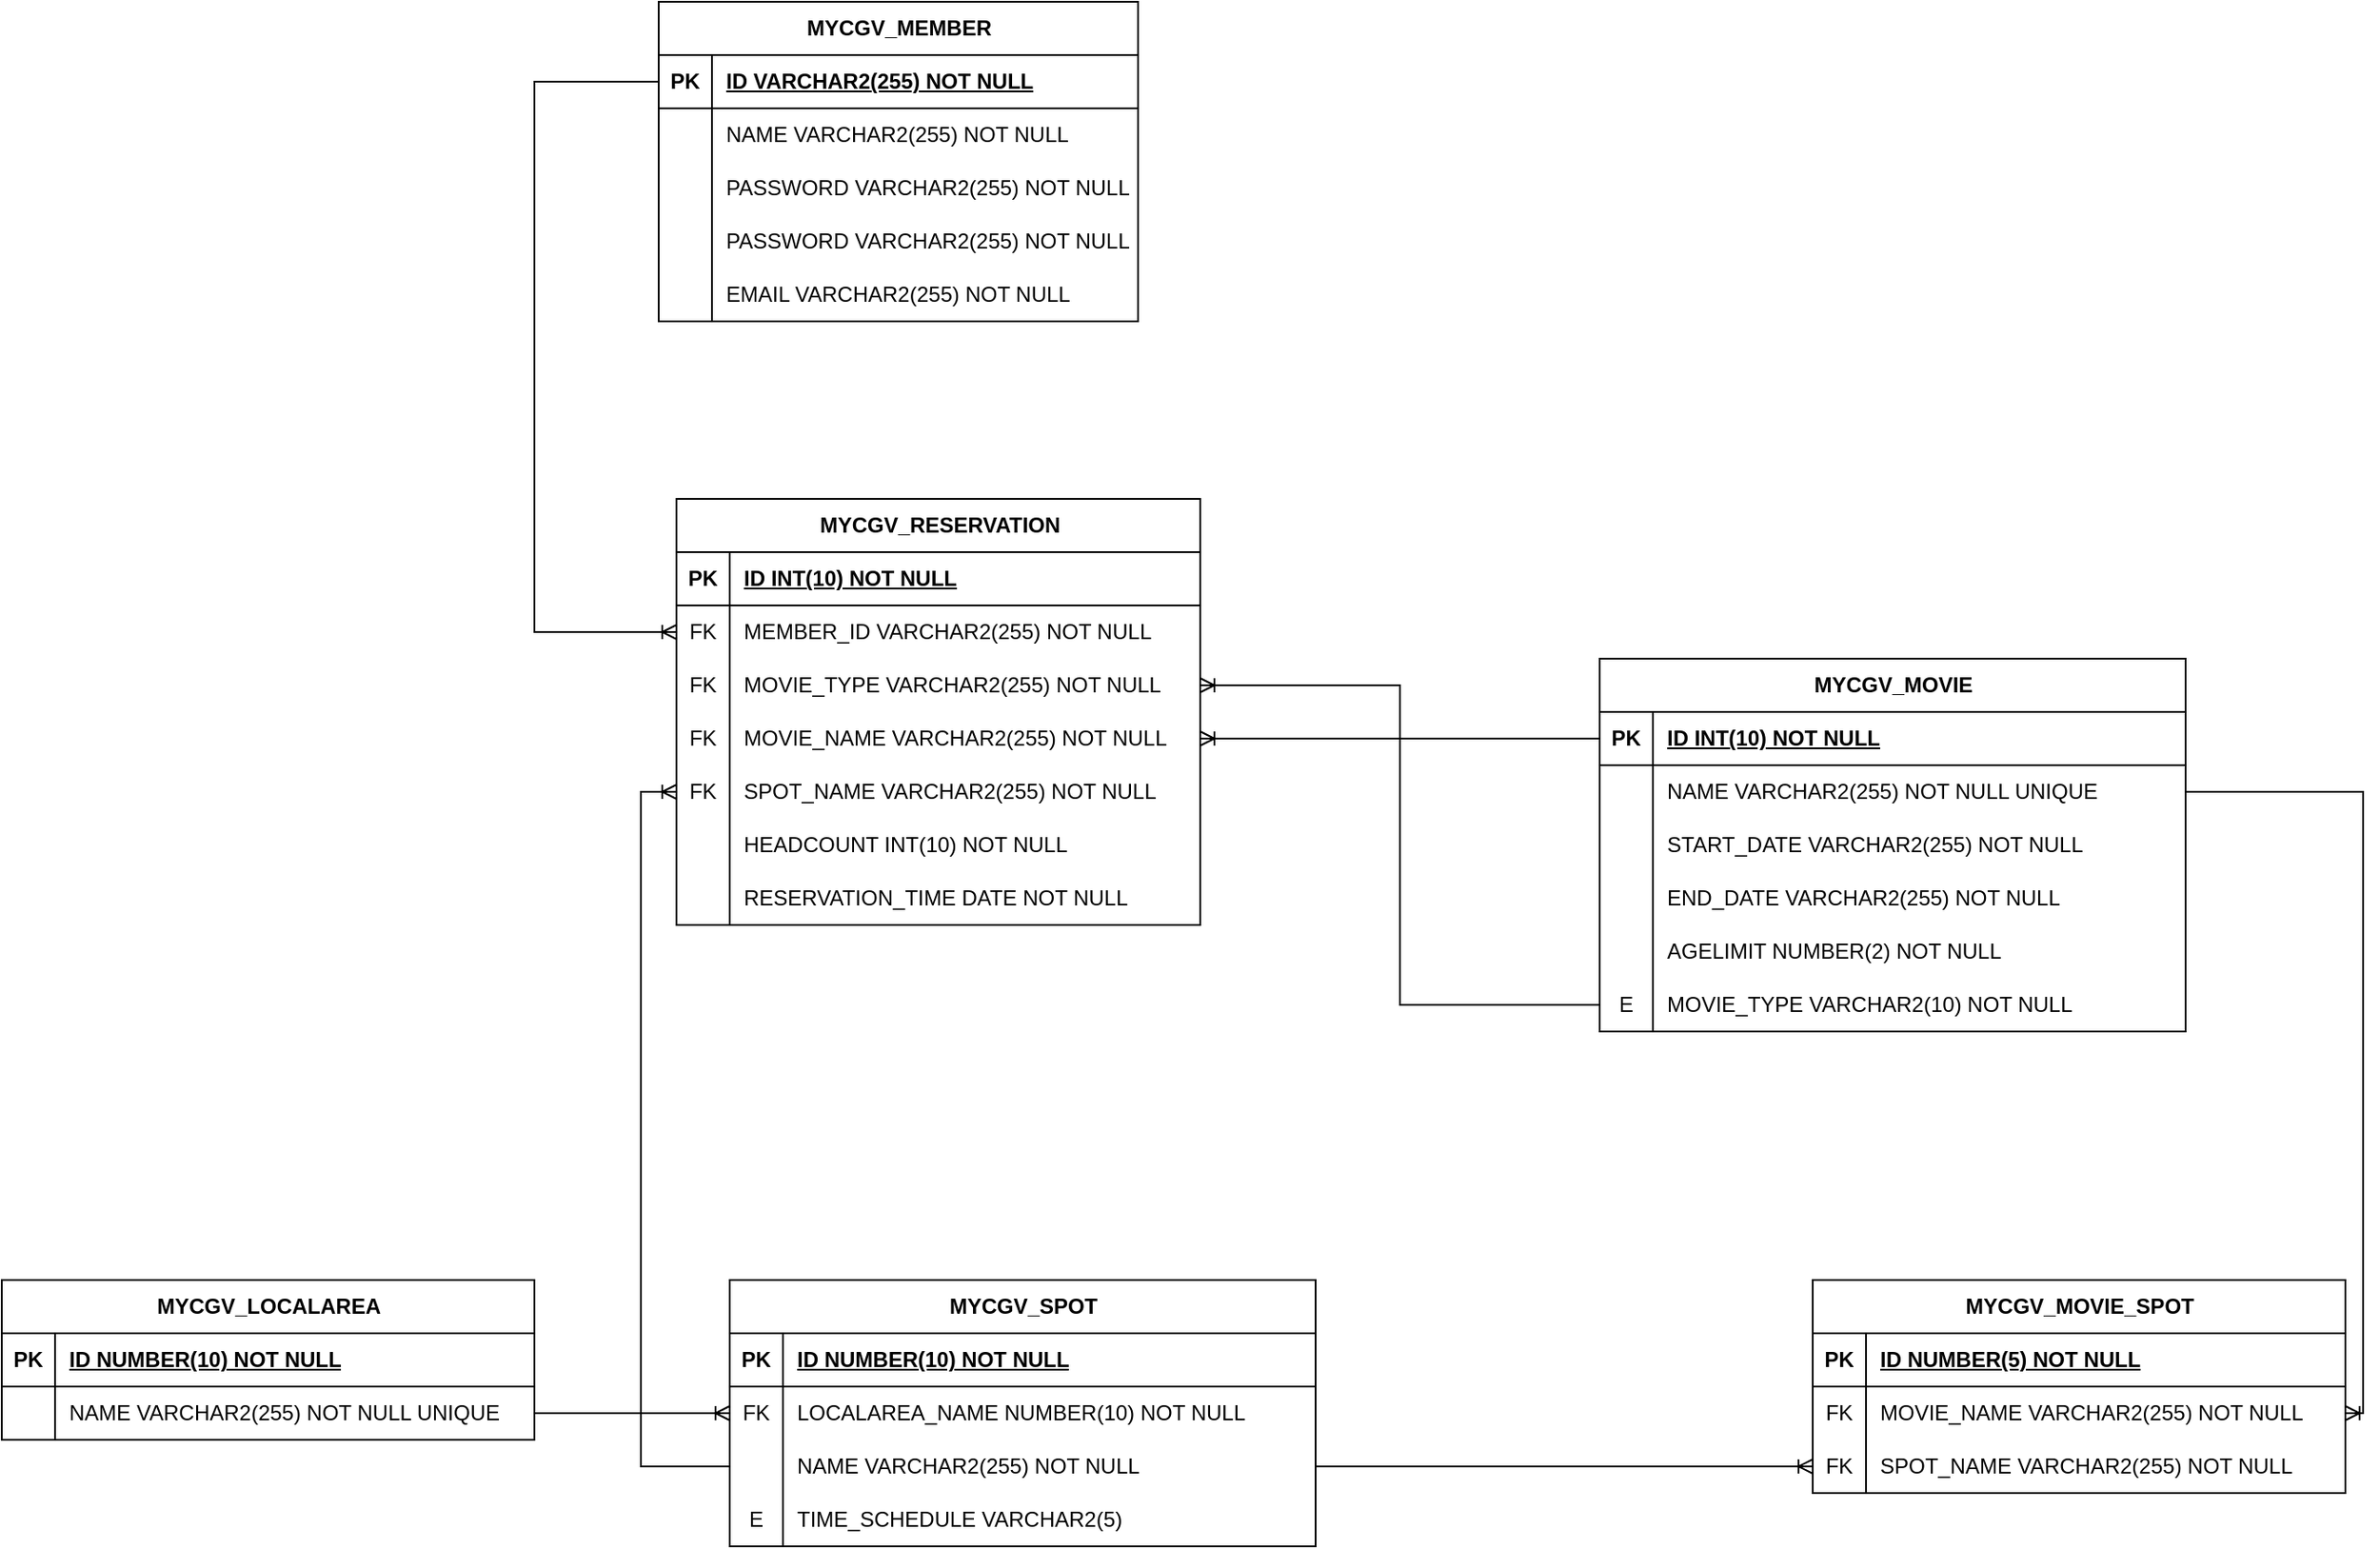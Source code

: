 <mxfile version="23.1.2" type="github">
  <diagram id="C5RBs43oDa-KdzZeNtuy" name="Page-1">
    <mxGraphModel dx="2110" dy="2420" grid="1" gridSize="10" guides="1" tooltips="1" connect="1" arrows="1" fold="1" page="1" pageScale="1" pageWidth="1200" pageHeight="1920" math="0" shadow="0">
      <root>
        <mxCell id="WIyWlLk6GJQsqaUBKTNV-0" />
        <mxCell id="WIyWlLk6GJQsqaUBKTNV-1" parent="WIyWlLk6GJQsqaUBKTNV-0" />
        <mxCell id="A5v6N-VoqMp-taYZf4h7-0" value="MYCGV_MOVIE" style="shape=table;startSize=30;container=1;collapsible=1;childLayout=tableLayout;fixedRows=1;rowLines=0;fontStyle=1;align=center;resizeLast=1;html=1;" parent="WIyWlLk6GJQsqaUBKTNV-1" vertex="1">
          <mxGeometry x="300" y="-790" width="330" height="210" as="geometry" />
        </mxCell>
        <mxCell id="A5v6N-VoqMp-taYZf4h7-1" value="" style="shape=tableRow;horizontal=0;startSize=0;swimlaneHead=0;swimlaneBody=0;fillColor=none;collapsible=0;dropTarget=0;points=[[0,0.5],[1,0.5]];portConstraint=eastwest;top=0;left=0;right=0;bottom=1;" parent="A5v6N-VoqMp-taYZf4h7-0" vertex="1">
          <mxGeometry y="30" width="330" height="30" as="geometry" />
        </mxCell>
        <mxCell id="A5v6N-VoqMp-taYZf4h7-2" value="PK" style="shape=partialRectangle;connectable=0;fillColor=none;top=0;left=0;bottom=0;right=0;fontStyle=1;overflow=hidden;whiteSpace=wrap;html=1;" parent="A5v6N-VoqMp-taYZf4h7-1" vertex="1">
          <mxGeometry width="30" height="30" as="geometry">
            <mxRectangle width="30" height="30" as="alternateBounds" />
          </mxGeometry>
        </mxCell>
        <mxCell id="A5v6N-VoqMp-taYZf4h7-3" value="ID INT(10) NOT NULL" style="shape=partialRectangle;connectable=0;fillColor=none;top=0;left=0;bottom=0;right=0;align=left;spacingLeft=6;fontStyle=5;overflow=hidden;whiteSpace=wrap;html=1;" parent="A5v6N-VoqMp-taYZf4h7-1" vertex="1">
          <mxGeometry x="30" width="300" height="30" as="geometry">
            <mxRectangle width="300" height="30" as="alternateBounds" />
          </mxGeometry>
        </mxCell>
        <mxCell id="A5v6N-VoqMp-taYZf4h7-4" value="" style="shape=tableRow;horizontal=0;startSize=0;swimlaneHead=0;swimlaneBody=0;fillColor=none;collapsible=0;dropTarget=0;points=[[0,0.5],[1,0.5]];portConstraint=eastwest;top=0;left=0;right=0;bottom=0;" parent="A5v6N-VoqMp-taYZf4h7-0" vertex="1">
          <mxGeometry y="60" width="330" height="30" as="geometry" />
        </mxCell>
        <mxCell id="A5v6N-VoqMp-taYZf4h7-5" value="" style="shape=partialRectangle;connectable=0;fillColor=none;top=0;left=0;bottom=0;right=0;editable=1;overflow=hidden;whiteSpace=wrap;html=1;" parent="A5v6N-VoqMp-taYZf4h7-4" vertex="1">
          <mxGeometry width="30" height="30" as="geometry">
            <mxRectangle width="30" height="30" as="alternateBounds" />
          </mxGeometry>
        </mxCell>
        <mxCell id="A5v6N-VoqMp-taYZf4h7-6" value="NAME VARCHAR2(255) NOT NULL UNIQUE" style="shape=partialRectangle;connectable=0;fillColor=none;top=0;left=0;bottom=0;right=0;align=left;spacingLeft=6;overflow=hidden;whiteSpace=wrap;html=1;" parent="A5v6N-VoqMp-taYZf4h7-4" vertex="1">
          <mxGeometry x="30" width="300" height="30" as="geometry">
            <mxRectangle width="300" height="30" as="alternateBounds" />
          </mxGeometry>
        </mxCell>
        <mxCell id="A5v6N-VoqMp-taYZf4h7-7" value="" style="shape=tableRow;horizontal=0;startSize=0;swimlaneHead=0;swimlaneBody=0;fillColor=none;collapsible=0;dropTarget=0;points=[[0,0.5],[1,0.5]];portConstraint=eastwest;top=0;left=0;right=0;bottom=0;" parent="A5v6N-VoqMp-taYZf4h7-0" vertex="1">
          <mxGeometry y="90" width="330" height="30" as="geometry" />
        </mxCell>
        <mxCell id="A5v6N-VoqMp-taYZf4h7-8" value="" style="shape=partialRectangle;connectable=0;fillColor=none;top=0;left=0;bottom=0;right=0;editable=1;overflow=hidden;whiteSpace=wrap;html=1;" parent="A5v6N-VoqMp-taYZf4h7-7" vertex="1">
          <mxGeometry width="30" height="30" as="geometry">
            <mxRectangle width="30" height="30" as="alternateBounds" />
          </mxGeometry>
        </mxCell>
        <mxCell id="A5v6N-VoqMp-taYZf4h7-9" value="START_DATE VARCHAR2(255) NOT NULL" style="shape=partialRectangle;connectable=0;fillColor=none;top=0;left=0;bottom=0;right=0;align=left;spacingLeft=6;overflow=hidden;whiteSpace=wrap;html=1;" parent="A5v6N-VoqMp-taYZf4h7-7" vertex="1">
          <mxGeometry x="30" width="300" height="30" as="geometry">
            <mxRectangle width="300" height="30" as="alternateBounds" />
          </mxGeometry>
        </mxCell>
        <mxCell id="A5v6N-VoqMp-taYZf4h7-10" value="" style="shape=tableRow;horizontal=0;startSize=0;swimlaneHead=0;swimlaneBody=0;fillColor=none;collapsible=0;dropTarget=0;points=[[0,0.5],[1,0.5]];portConstraint=eastwest;top=0;left=0;right=0;bottom=0;" parent="A5v6N-VoqMp-taYZf4h7-0" vertex="1">
          <mxGeometry y="120" width="330" height="30" as="geometry" />
        </mxCell>
        <mxCell id="A5v6N-VoqMp-taYZf4h7-11" value="" style="shape=partialRectangle;connectable=0;fillColor=none;top=0;left=0;bottom=0;right=0;editable=1;overflow=hidden;whiteSpace=wrap;html=1;" parent="A5v6N-VoqMp-taYZf4h7-10" vertex="1">
          <mxGeometry width="30" height="30" as="geometry">
            <mxRectangle width="30" height="30" as="alternateBounds" />
          </mxGeometry>
        </mxCell>
        <mxCell id="A5v6N-VoqMp-taYZf4h7-12" value="END_DATE VARCHAR2(255) NOT NULL" style="shape=partialRectangle;connectable=0;fillColor=none;top=0;left=0;bottom=0;right=0;align=left;spacingLeft=6;overflow=hidden;whiteSpace=wrap;html=1;" parent="A5v6N-VoqMp-taYZf4h7-10" vertex="1">
          <mxGeometry x="30" width="300" height="30" as="geometry">
            <mxRectangle width="300" height="30" as="alternateBounds" />
          </mxGeometry>
        </mxCell>
        <mxCell id="A5v6N-VoqMp-taYZf4h7-13" value="" style="shape=tableRow;horizontal=0;startSize=0;swimlaneHead=0;swimlaneBody=0;fillColor=none;collapsible=0;dropTarget=0;points=[[0,0.5],[1,0.5]];portConstraint=eastwest;top=0;left=0;right=0;bottom=0;" parent="A5v6N-VoqMp-taYZf4h7-0" vertex="1">
          <mxGeometry y="150" width="330" height="30" as="geometry" />
        </mxCell>
        <mxCell id="A5v6N-VoqMp-taYZf4h7-14" value="" style="shape=partialRectangle;connectable=0;fillColor=none;top=0;left=0;bottom=0;right=0;editable=1;overflow=hidden;whiteSpace=wrap;html=1;" parent="A5v6N-VoqMp-taYZf4h7-13" vertex="1">
          <mxGeometry width="30" height="30" as="geometry">
            <mxRectangle width="30" height="30" as="alternateBounds" />
          </mxGeometry>
        </mxCell>
        <mxCell id="A5v6N-VoqMp-taYZf4h7-15" value="AGELIMIT NUMBER(2) NOT NULL" style="shape=partialRectangle;connectable=0;fillColor=none;top=0;left=0;bottom=0;right=0;align=left;spacingLeft=6;overflow=hidden;whiteSpace=wrap;html=1;" parent="A5v6N-VoqMp-taYZf4h7-13" vertex="1">
          <mxGeometry x="30" width="300" height="30" as="geometry">
            <mxRectangle width="300" height="30" as="alternateBounds" />
          </mxGeometry>
        </mxCell>
        <mxCell id="A5v6N-VoqMp-taYZf4h7-78" value="" style="shape=tableRow;horizontal=0;startSize=0;swimlaneHead=0;swimlaneBody=0;fillColor=none;collapsible=0;dropTarget=0;points=[[0,0.5],[1,0.5]];portConstraint=eastwest;top=0;left=0;right=0;bottom=0;" parent="A5v6N-VoqMp-taYZf4h7-0" vertex="1">
          <mxGeometry y="180" width="330" height="30" as="geometry" />
        </mxCell>
        <mxCell id="A5v6N-VoqMp-taYZf4h7-79" value="E" style="shape=partialRectangle;connectable=0;fillColor=none;top=0;left=0;bottom=0;right=0;editable=1;overflow=hidden;whiteSpace=wrap;html=1;" parent="A5v6N-VoqMp-taYZf4h7-78" vertex="1">
          <mxGeometry width="30" height="30" as="geometry">
            <mxRectangle width="30" height="30" as="alternateBounds" />
          </mxGeometry>
        </mxCell>
        <mxCell id="A5v6N-VoqMp-taYZf4h7-80" value="MOVIE_TYPE VARCHAR2(10) NOT NULL" style="shape=partialRectangle;connectable=0;fillColor=none;top=0;left=0;bottom=0;right=0;align=left;spacingLeft=6;overflow=hidden;whiteSpace=wrap;html=1;" parent="A5v6N-VoqMp-taYZf4h7-78" vertex="1">
          <mxGeometry x="30" width="300" height="30" as="geometry">
            <mxRectangle width="300" height="30" as="alternateBounds" />
          </mxGeometry>
        </mxCell>
        <mxCell id="A5v6N-VoqMp-taYZf4h7-16" value="MYCGV_LOCALAREA" style="shape=table;startSize=30;container=1;collapsible=1;childLayout=tableLayout;fixedRows=1;rowLines=0;fontStyle=1;align=center;resizeLast=1;html=1;" parent="WIyWlLk6GJQsqaUBKTNV-1" vertex="1">
          <mxGeometry x="-600" y="-440" width="300" height="90" as="geometry" />
        </mxCell>
        <mxCell id="A5v6N-VoqMp-taYZf4h7-17" value="" style="shape=tableRow;horizontal=0;startSize=0;swimlaneHead=0;swimlaneBody=0;fillColor=none;collapsible=0;dropTarget=0;points=[[0,0.5],[1,0.5]];portConstraint=eastwest;top=0;left=0;right=0;bottom=1;" parent="A5v6N-VoqMp-taYZf4h7-16" vertex="1">
          <mxGeometry y="30" width="300" height="30" as="geometry" />
        </mxCell>
        <mxCell id="A5v6N-VoqMp-taYZf4h7-18" value="PK" style="shape=partialRectangle;connectable=0;fillColor=none;top=0;left=0;bottom=0;right=0;fontStyle=1;overflow=hidden;whiteSpace=wrap;html=1;" parent="A5v6N-VoqMp-taYZf4h7-17" vertex="1">
          <mxGeometry width="30" height="30" as="geometry">
            <mxRectangle width="30" height="30" as="alternateBounds" />
          </mxGeometry>
        </mxCell>
        <mxCell id="A5v6N-VoqMp-taYZf4h7-19" value="ID NUMBER(10) NOT NULL" style="shape=partialRectangle;connectable=0;fillColor=none;top=0;left=0;bottom=0;right=0;align=left;spacingLeft=6;fontStyle=5;overflow=hidden;whiteSpace=wrap;html=1;" parent="A5v6N-VoqMp-taYZf4h7-17" vertex="1">
          <mxGeometry x="30" width="270" height="30" as="geometry">
            <mxRectangle width="270" height="30" as="alternateBounds" />
          </mxGeometry>
        </mxCell>
        <mxCell id="A5v6N-VoqMp-taYZf4h7-20" value="" style="shape=tableRow;horizontal=0;startSize=0;swimlaneHead=0;swimlaneBody=0;fillColor=none;collapsible=0;dropTarget=0;points=[[0,0.5],[1,0.5]];portConstraint=eastwest;top=0;left=0;right=0;bottom=0;" parent="A5v6N-VoqMp-taYZf4h7-16" vertex="1">
          <mxGeometry y="60" width="300" height="30" as="geometry" />
        </mxCell>
        <mxCell id="A5v6N-VoqMp-taYZf4h7-21" value="" style="shape=partialRectangle;connectable=0;fillColor=none;top=0;left=0;bottom=0;right=0;editable=1;overflow=hidden;whiteSpace=wrap;html=1;" parent="A5v6N-VoqMp-taYZf4h7-20" vertex="1">
          <mxGeometry width="30" height="30" as="geometry">
            <mxRectangle width="30" height="30" as="alternateBounds" />
          </mxGeometry>
        </mxCell>
        <mxCell id="A5v6N-VoqMp-taYZf4h7-22" value="NAME VARCHAR2(255) NOT NULL UNIQUE" style="shape=partialRectangle;connectable=0;fillColor=none;top=0;left=0;bottom=0;right=0;align=left;spacingLeft=6;overflow=hidden;whiteSpace=wrap;html=1;" parent="A5v6N-VoqMp-taYZf4h7-20" vertex="1">
          <mxGeometry x="30" width="270" height="30" as="geometry">
            <mxRectangle width="270" height="30" as="alternateBounds" />
          </mxGeometry>
        </mxCell>
        <mxCell id="A5v6N-VoqMp-taYZf4h7-41" value="MYCGV_SPOT" style="shape=table;startSize=30;container=1;collapsible=1;childLayout=tableLayout;fixedRows=1;rowLines=0;fontStyle=1;align=center;resizeLast=1;html=1;" parent="WIyWlLk6GJQsqaUBKTNV-1" vertex="1">
          <mxGeometry x="-190" y="-440" width="330" height="150" as="geometry" />
        </mxCell>
        <mxCell id="A5v6N-VoqMp-taYZf4h7-42" value="" style="shape=tableRow;horizontal=0;startSize=0;swimlaneHead=0;swimlaneBody=0;fillColor=none;collapsible=0;dropTarget=0;points=[[0,0.5],[1,0.5]];portConstraint=eastwest;top=0;left=0;right=0;bottom=1;" parent="A5v6N-VoqMp-taYZf4h7-41" vertex="1">
          <mxGeometry y="30" width="330" height="30" as="geometry" />
        </mxCell>
        <mxCell id="A5v6N-VoqMp-taYZf4h7-43" value="PK" style="shape=partialRectangle;connectable=0;fillColor=none;top=0;left=0;bottom=0;right=0;fontStyle=1;overflow=hidden;whiteSpace=wrap;html=1;" parent="A5v6N-VoqMp-taYZf4h7-42" vertex="1">
          <mxGeometry width="30" height="30" as="geometry">
            <mxRectangle width="30" height="30" as="alternateBounds" />
          </mxGeometry>
        </mxCell>
        <mxCell id="A5v6N-VoqMp-taYZf4h7-44" value="ID NUMBER(10) NOT NULL" style="shape=partialRectangle;connectable=0;fillColor=none;top=0;left=0;bottom=0;right=0;align=left;spacingLeft=6;fontStyle=5;overflow=hidden;whiteSpace=wrap;html=1;" parent="A5v6N-VoqMp-taYZf4h7-42" vertex="1">
          <mxGeometry x="30" width="300" height="30" as="geometry">
            <mxRectangle width="300" height="30" as="alternateBounds" />
          </mxGeometry>
        </mxCell>
        <mxCell id="A5v6N-VoqMp-taYZf4h7-54" value="" style="shape=tableRow;horizontal=0;startSize=0;swimlaneHead=0;swimlaneBody=0;fillColor=none;collapsible=0;dropTarget=0;points=[[0,0.5],[1,0.5]];portConstraint=eastwest;top=0;left=0;right=0;bottom=0;" parent="A5v6N-VoqMp-taYZf4h7-41" vertex="1">
          <mxGeometry y="60" width="330" height="30" as="geometry" />
        </mxCell>
        <mxCell id="A5v6N-VoqMp-taYZf4h7-55" value="FK" style="shape=partialRectangle;connectable=0;fillColor=none;top=0;left=0;bottom=0;right=0;editable=1;overflow=hidden;whiteSpace=wrap;html=1;" parent="A5v6N-VoqMp-taYZf4h7-54" vertex="1">
          <mxGeometry width="30" height="30" as="geometry">
            <mxRectangle width="30" height="30" as="alternateBounds" />
          </mxGeometry>
        </mxCell>
        <mxCell id="A5v6N-VoqMp-taYZf4h7-56" value="LOCALAREA_NAME NUMBER(10) NOT NULL" style="shape=partialRectangle;connectable=0;fillColor=none;top=0;left=0;bottom=0;right=0;align=left;spacingLeft=6;overflow=hidden;whiteSpace=wrap;html=1;" parent="A5v6N-VoqMp-taYZf4h7-54" vertex="1">
          <mxGeometry x="30" width="300" height="30" as="geometry">
            <mxRectangle width="300" height="30" as="alternateBounds" />
          </mxGeometry>
        </mxCell>
        <mxCell id="A5v6N-VoqMp-taYZf4h7-45" value="" style="shape=tableRow;horizontal=0;startSize=0;swimlaneHead=0;swimlaneBody=0;fillColor=none;collapsible=0;dropTarget=0;points=[[0,0.5],[1,0.5]];portConstraint=eastwest;top=0;left=0;right=0;bottom=0;" parent="A5v6N-VoqMp-taYZf4h7-41" vertex="1">
          <mxGeometry y="90" width="330" height="30" as="geometry" />
        </mxCell>
        <mxCell id="A5v6N-VoqMp-taYZf4h7-46" value="" style="shape=partialRectangle;connectable=0;fillColor=none;top=0;left=0;bottom=0;right=0;editable=1;overflow=hidden;whiteSpace=wrap;html=1;" parent="A5v6N-VoqMp-taYZf4h7-45" vertex="1">
          <mxGeometry width="30" height="30" as="geometry">
            <mxRectangle width="30" height="30" as="alternateBounds" />
          </mxGeometry>
        </mxCell>
        <mxCell id="A5v6N-VoqMp-taYZf4h7-47" value="NAME VARCHAR2(255) NOT NULL" style="shape=partialRectangle;connectable=0;fillColor=none;top=0;left=0;bottom=0;right=0;align=left;spacingLeft=6;overflow=hidden;whiteSpace=wrap;html=1;" parent="A5v6N-VoqMp-taYZf4h7-45" vertex="1">
          <mxGeometry x="30" width="300" height="30" as="geometry">
            <mxRectangle width="300" height="30" as="alternateBounds" />
          </mxGeometry>
        </mxCell>
        <mxCell id="A5v6N-VoqMp-taYZf4h7-75" value="" style="shape=tableRow;horizontal=0;startSize=0;swimlaneHead=0;swimlaneBody=0;fillColor=none;collapsible=0;dropTarget=0;points=[[0,0.5],[1,0.5]];portConstraint=eastwest;top=0;left=0;right=0;bottom=0;" parent="A5v6N-VoqMp-taYZf4h7-41" vertex="1">
          <mxGeometry y="120" width="330" height="30" as="geometry" />
        </mxCell>
        <mxCell id="A5v6N-VoqMp-taYZf4h7-76" value="E" style="shape=partialRectangle;connectable=0;fillColor=none;top=0;left=0;bottom=0;right=0;editable=1;overflow=hidden;whiteSpace=wrap;html=1;" parent="A5v6N-VoqMp-taYZf4h7-75" vertex="1">
          <mxGeometry width="30" height="30" as="geometry">
            <mxRectangle width="30" height="30" as="alternateBounds" />
          </mxGeometry>
        </mxCell>
        <mxCell id="A5v6N-VoqMp-taYZf4h7-77" value="TIME_SCHEDULE VARCHAR2(5)" style="shape=partialRectangle;connectable=0;fillColor=none;top=0;left=0;bottom=0;right=0;align=left;spacingLeft=6;overflow=hidden;whiteSpace=wrap;html=1;" parent="A5v6N-VoqMp-taYZf4h7-75" vertex="1">
          <mxGeometry x="30" width="300" height="30" as="geometry">
            <mxRectangle width="300" height="30" as="alternateBounds" />
          </mxGeometry>
        </mxCell>
        <mxCell id="A5v6N-VoqMp-taYZf4h7-57" value="" style="edgeStyle=orthogonalEdgeStyle;fontSize=12;html=1;endArrow=ERoneToMany;rounded=0;exitX=1;exitY=0.5;exitDx=0;exitDy=0;entryX=0;entryY=0.5;entryDx=0;entryDy=0;" parent="WIyWlLk6GJQsqaUBKTNV-1" source="A5v6N-VoqMp-taYZf4h7-20" target="A5v6N-VoqMp-taYZf4h7-54" edge="1">
          <mxGeometry width="100" height="100" relative="1" as="geometry">
            <mxPoint x="540" y="-945" as="sourcePoint" />
            <mxPoint x="760" y="-850" as="targetPoint" />
          </mxGeometry>
        </mxCell>
        <mxCell id="A5v6N-VoqMp-taYZf4h7-84" value="MYCGV_MOVIE_SPOT" style="shape=table;startSize=30;container=1;collapsible=1;childLayout=tableLayout;fixedRows=1;rowLines=0;fontStyle=1;align=center;resizeLast=1;html=1;" parent="WIyWlLk6GJQsqaUBKTNV-1" vertex="1">
          <mxGeometry x="420" y="-440" width="300" height="120" as="geometry" />
        </mxCell>
        <mxCell id="A5v6N-VoqMp-taYZf4h7-85" value="" style="shape=tableRow;horizontal=0;startSize=0;swimlaneHead=0;swimlaneBody=0;fillColor=none;collapsible=0;dropTarget=0;points=[[0,0.5],[1,0.5]];portConstraint=eastwest;top=0;left=0;right=0;bottom=1;" parent="A5v6N-VoqMp-taYZf4h7-84" vertex="1">
          <mxGeometry y="30" width="300" height="30" as="geometry" />
        </mxCell>
        <mxCell id="A5v6N-VoqMp-taYZf4h7-86" value="PK" style="shape=partialRectangle;connectable=0;fillColor=none;top=0;left=0;bottom=0;right=0;fontStyle=1;overflow=hidden;whiteSpace=wrap;html=1;" parent="A5v6N-VoqMp-taYZf4h7-85" vertex="1">
          <mxGeometry width="30" height="30" as="geometry">
            <mxRectangle width="30" height="30" as="alternateBounds" />
          </mxGeometry>
        </mxCell>
        <mxCell id="A5v6N-VoqMp-taYZf4h7-87" value="ID NUMBER(5) NOT NULL" style="shape=partialRectangle;connectable=0;fillColor=none;top=0;left=0;bottom=0;right=0;align=left;spacingLeft=6;fontStyle=5;overflow=hidden;whiteSpace=wrap;html=1;" parent="A5v6N-VoqMp-taYZf4h7-85" vertex="1">
          <mxGeometry x="30" width="270" height="30" as="geometry">
            <mxRectangle width="270" height="30" as="alternateBounds" />
          </mxGeometry>
        </mxCell>
        <mxCell id="A5v6N-VoqMp-taYZf4h7-88" value="" style="shape=tableRow;horizontal=0;startSize=0;swimlaneHead=0;swimlaneBody=0;fillColor=none;collapsible=0;dropTarget=0;points=[[0,0.5],[1,0.5]];portConstraint=eastwest;top=0;left=0;right=0;bottom=0;" parent="A5v6N-VoqMp-taYZf4h7-84" vertex="1">
          <mxGeometry y="60" width="300" height="30" as="geometry" />
        </mxCell>
        <mxCell id="A5v6N-VoqMp-taYZf4h7-89" value="FK" style="shape=partialRectangle;connectable=0;fillColor=none;top=0;left=0;bottom=0;right=0;editable=1;overflow=hidden;whiteSpace=wrap;html=1;" parent="A5v6N-VoqMp-taYZf4h7-88" vertex="1">
          <mxGeometry width="30" height="30" as="geometry">
            <mxRectangle width="30" height="30" as="alternateBounds" />
          </mxGeometry>
        </mxCell>
        <mxCell id="A5v6N-VoqMp-taYZf4h7-90" value="MOVIE_NAME VARCHAR2(255) NOT NULL" style="shape=partialRectangle;connectable=0;fillColor=none;top=0;left=0;bottom=0;right=0;align=left;spacingLeft=6;overflow=hidden;whiteSpace=wrap;html=1;" parent="A5v6N-VoqMp-taYZf4h7-88" vertex="1">
          <mxGeometry x="30" width="270" height="30" as="geometry">
            <mxRectangle width="270" height="30" as="alternateBounds" />
          </mxGeometry>
        </mxCell>
        <mxCell id="A5v6N-VoqMp-taYZf4h7-91" value="" style="shape=tableRow;horizontal=0;startSize=0;swimlaneHead=0;swimlaneBody=0;fillColor=none;collapsible=0;dropTarget=0;points=[[0,0.5],[1,0.5]];portConstraint=eastwest;top=0;left=0;right=0;bottom=0;" parent="A5v6N-VoqMp-taYZf4h7-84" vertex="1">
          <mxGeometry y="90" width="300" height="30" as="geometry" />
        </mxCell>
        <mxCell id="A5v6N-VoqMp-taYZf4h7-92" value="FK" style="shape=partialRectangle;connectable=0;fillColor=none;top=0;left=0;bottom=0;right=0;editable=1;overflow=hidden;whiteSpace=wrap;html=1;" parent="A5v6N-VoqMp-taYZf4h7-91" vertex="1">
          <mxGeometry width="30" height="30" as="geometry">
            <mxRectangle width="30" height="30" as="alternateBounds" />
          </mxGeometry>
        </mxCell>
        <mxCell id="A5v6N-VoqMp-taYZf4h7-93" value="SPOT_NAME VARCHAR2(255) NOT NULL" style="shape=partialRectangle;connectable=0;fillColor=none;top=0;left=0;bottom=0;right=0;align=left;spacingLeft=6;overflow=hidden;whiteSpace=wrap;html=1;" parent="A5v6N-VoqMp-taYZf4h7-91" vertex="1">
          <mxGeometry x="30" width="270" height="30" as="geometry">
            <mxRectangle width="270" height="30" as="alternateBounds" />
          </mxGeometry>
        </mxCell>
        <mxCell id="A5v6N-VoqMp-taYZf4h7-98" value="" style="edgeStyle=orthogonalEdgeStyle;fontSize=12;html=1;endArrow=ERoneToMany;rounded=0;exitX=1;exitY=0.5;exitDx=0;exitDy=0;entryX=1;entryY=0.5;entryDx=0;entryDy=0;" parent="WIyWlLk6GJQsqaUBKTNV-1" source="A5v6N-VoqMp-taYZf4h7-4" target="A5v6N-VoqMp-taYZf4h7-88" edge="1">
          <mxGeometry width="100" height="100" relative="1" as="geometry">
            <mxPoint x="760" y="-885" as="sourcePoint" />
            <mxPoint x="860" y="-985" as="targetPoint" />
          </mxGeometry>
        </mxCell>
        <mxCell id="A5v6N-VoqMp-taYZf4h7-100" value="" style="edgeStyle=orthogonalEdgeStyle;fontSize=12;html=1;endArrow=ERoneToMany;rounded=0;exitX=1;exitY=0.5;exitDx=0;exitDy=0;entryX=0;entryY=0.5;entryDx=0;entryDy=0;" parent="WIyWlLk6GJQsqaUBKTNV-1" source="A5v6N-VoqMp-taYZf4h7-45" target="A5v6N-VoqMp-taYZf4h7-91" edge="1">
          <mxGeometry width="100" height="100" relative="1" as="geometry">
            <mxPoint x="760" y="-885" as="sourcePoint" />
            <mxPoint x="860" y="-985" as="targetPoint" />
          </mxGeometry>
        </mxCell>
        <mxCell id="HIjWveBptpnjNZguNR3S-0" value="MYCGV_MEMBER" style="shape=table;startSize=30;container=1;collapsible=1;childLayout=tableLayout;fixedRows=1;rowLines=0;fontStyle=1;align=center;resizeLast=1;html=1;" parent="WIyWlLk6GJQsqaUBKTNV-1" vertex="1">
          <mxGeometry x="-230" y="-1160" width="270" height="180" as="geometry" />
        </mxCell>
        <mxCell id="HIjWveBptpnjNZguNR3S-1" value="" style="shape=tableRow;horizontal=0;startSize=0;swimlaneHead=0;swimlaneBody=0;fillColor=none;collapsible=0;dropTarget=0;points=[[0,0.5],[1,0.5]];portConstraint=eastwest;top=0;left=0;right=0;bottom=1;" parent="HIjWveBptpnjNZguNR3S-0" vertex="1">
          <mxGeometry y="30" width="270" height="30" as="geometry" />
        </mxCell>
        <mxCell id="HIjWveBptpnjNZguNR3S-2" value="PK" style="shape=partialRectangle;connectable=0;fillColor=none;top=0;left=0;bottom=0;right=0;fontStyle=1;overflow=hidden;whiteSpace=wrap;html=1;" parent="HIjWveBptpnjNZguNR3S-1" vertex="1">
          <mxGeometry width="30" height="30" as="geometry">
            <mxRectangle width="30" height="30" as="alternateBounds" />
          </mxGeometry>
        </mxCell>
        <mxCell id="HIjWveBptpnjNZguNR3S-3" value="ID VARCHAR2(255) NOT NULL" style="shape=partialRectangle;connectable=0;fillColor=none;top=0;left=0;bottom=0;right=0;align=left;spacingLeft=6;fontStyle=5;overflow=hidden;whiteSpace=wrap;html=1;" parent="HIjWveBptpnjNZguNR3S-1" vertex="1">
          <mxGeometry x="30" width="240" height="30" as="geometry">
            <mxRectangle width="240" height="30" as="alternateBounds" />
          </mxGeometry>
        </mxCell>
        <mxCell id="HIjWveBptpnjNZguNR3S-4" value="" style="shape=tableRow;horizontal=0;startSize=0;swimlaneHead=0;swimlaneBody=0;fillColor=none;collapsible=0;dropTarget=0;points=[[0,0.5],[1,0.5]];portConstraint=eastwest;top=0;left=0;right=0;bottom=0;" parent="HIjWveBptpnjNZguNR3S-0" vertex="1">
          <mxGeometry y="60" width="270" height="30" as="geometry" />
        </mxCell>
        <mxCell id="HIjWveBptpnjNZguNR3S-5" value="" style="shape=partialRectangle;connectable=0;fillColor=none;top=0;left=0;bottom=0;right=0;editable=1;overflow=hidden;whiteSpace=wrap;html=1;" parent="HIjWveBptpnjNZguNR3S-4" vertex="1">
          <mxGeometry width="30" height="30" as="geometry">
            <mxRectangle width="30" height="30" as="alternateBounds" />
          </mxGeometry>
        </mxCell>
        <mxCell id="HIjWveBptpnjNZguNR3S-6" value="NAME VARCHAR2(255) NOT NULL" style="shape=partialRectangle;connectable=0;fillColor=none;top=0;left=0;bottom=0;right=0;align=left;spacingLeft=6;overflow=hidden;whiteSpace=wrap;html=1;" parent="HIjWveBptpnjNZguNR3S-4" vertex="1">
          <mxGeometry x="30" width="240" height="30" as="geometry">
            <mxRectangle width="240" height="30" as="alternateBounds" />
          </mxGeometry>
        </mxCell>
        <mxCell id="7v_nlr_DnduiNQcWdPKK-1" value="" style="shape=tableRow;horizontal=0;startSize=0;swimlaneHead=0;swimlaneBody=0;fillColor=none;collapsible=0;dropTarget=0;points=[[0,0.5],[1,0.5]];portConstraint=eastwest;top=0;left=0;right=0;bottom=0;" vertex="1" parent="HIjWveBptpnjNZguNR3S-0">
          <mxGeometry y="90" width="270" height="30" as="geometry" />
        </mxCell>
        <mxCell id="7v_nlr_DnduiNQcWdPKK-2" value="" style="shape=partialRectangle;connectable=0;fillColor=none;top=0;left=0;bottom=0;right=0;editable=1;overflow=hidden;whiteSpace=wrap;html=1;" vertex="1" parent="7v_nlr_DnduiNQcWdPKK-1">
          <mxGeometry width="30" height="30" as="geometry">
            <mxRectangle width="30" height="30" as="alternateBounds" />
          </mxGeometry>
        </mxCell>
        <mxCell id="7v_nlr_DnduiNQcWdPKK-3" value="PASSWORD VARCHAR2(255) NOT NULL" style="shape=partialRectangle;connectable=0;fillColor=none;top=0;left=0;bottom=0;right=0;align=left;spacingLeft=6;overflow=hidden;whiteSpace=wrap;html=1;" vertex="1" parent="7v_nlr_DnduiNQcWdPKK-1">
          <mxGeometry x="30" width="240" height="30" as="geometry">
            <mxRectangle width="240" height="30" as="alternateBounds" />
          </mxGeometry>
        </mxCell>
        <mxCell id="HIjWveBptpnjNZguNR3S-7" value="" style="shape=tableRow;horizontal=0;startSize=0;swimlaneHead=0;swimlaneBody=0;fillColor=none;collapsible=0;dropTarget=0;points=[[0,0.5],[1,0.5]];portConstraint=eastwest;top=0;left=0;right=0;bottom=0;" parent="HIjWveBptpnjNZguNR3S-0" vertex="1">
          <mxGeometry y="120" width="270" height="30" as="geometry" />
        </mxCell>
        <mxCell id="HIjWveBptpnjNZguNR3S-8" value="" style="shape=partialRectangle;connectable=0;fillColor=none;top=0;left=0;bottom=0;right=0;editable=1;overflow=hidden;whiteSpace=wrap;html=1;" parent="HIjWveBptpnjNZguNR3S-7" vertex="1">
          <mxGeometry width="30" height="30" as="geometry">
            <mxRectangle width="30" height="30" as="alternateBounds" />
          </mxGeometry>
        </mxCell>
        <mxCell id="HIjWveBptpnjNZguNR3S-9" value="PASSWORD VARCHAR2(255) NOT NULL" style="shape=partialRectangle;connectable=0;fillColor=none;top=0;left=0;bottom=0;right=0;align=left;spacingLeft=6;overflow=hidden;whiteSpace=wrap;html=1;" parent="HIjWveBptpnjNZguNR3S-7" vertex="1">
          <mxGeometry x="30" width="240" height="30" as="geometry">
            <mxRectangle width="240" height="30" as="alternateBounds" />
          </mxGeometry>
        </mxCell>
        <mxCell id="HIjWveBptpnjNZguNR3S-10" value="" style="shape=tableRow;horizontal=0;startSize=0;swimlaneHead=0;swimlaneBody=0;fillColor=none;collapsible=0;dropTarget=0;points=[[0,0.5],[1,0.5]];portConstraint=eastwest;top=0;left=0;right=0;bottom=0;" parent="HIjWveBptpnjNZguNR3S-0" vertex="1">
          <mxGeometry y="150" width="270" height="30" as="geometry" />
        </mxCell>
        <mxCell id="HIjWveBptpnjNZguNR3S-11" value="" style="shape=partialRectangle;connectable=0;fillColor=none;top=0;left=0;bottom=0;right=0;editable=1;overflow=hidden;whiteSpace=wrap;html=1;" parent="HIjWveBptpnjNZguNR3S-10" vertex="1">
          <mxGeometry width="30" height="30" as="geometry">
            <mxRectangle width="30" height="30" as="alternateBounds" />
          </mxGeometry>
        </mxCell>
        <mxCell id="HIjWveBptpnjNZguNR3S-12" value="EMAIL VARCHAR2(255) NOT NULL" style="shape=partialRectangle;connectable=0;fillColor=none;top=0;left=0;bottom=0;right=0;align=left;spacingLeft=6;overflow=hidden;whiteSpace=wrap;html=1;" parent="HIjWveBptpnjNZguNR3S-10" vertex="1">
          <mxGeometry x="30" width="240" height="30" as="geometry">
            <mxRectangle width="240" height="30" as="alternateBounds" />
          </mxGeometry>
        </mxCell>
        <mxCell id="HIjWveBptpnjNZguNR3S-13" value="MYCGV_RESERVATION" style="shape=table;startSize=30;container=1;collapsible=1;childLayout=tableLayout;fixedRows=1;rowLines=0;fontStyle=1;align=center;resizeLast=1;html=1;" parent="WIyWlLk6GJQsqaUBKTNV-1" vertex="1">
          <mxGeometry x="-220" y="-880" width="295" height="240" as="geometry" />
        </mxCell>
        <mxCell id="HIjWveBptpnjNZguNR3S-14" value="" style="shape=tableRow;horizontal=0;startSize=0;swimlaneHead=0;swimlaneBody=0;fillColor=none;collapsible=0;dropTarget=0;points=[[0,0.5],[1,0.5]];portConstraint=eastwest;top=0;left=0;right=0;bottom=1;" parent="HIjWveBptpnjNZguNR3S-13" vertex="1">
          <mxGeometry y="30" width="295" height="30" as="geometry" />
        </mxCell>
        <mxCell id="HIjWveBptpnjNZguNR3S-15" value="PK" style="shape=partialRectangle;connectable=0;fillColor=none;top=0;left=0;bottom=0;right=0;fontStyle=1;overflow=hidden;whiteSpace=wrap;html=1;" parent="HIjWveBptpnjNZguNR3S-14" vertex="1">
          <mxGeometry width="30" height="30" as="geometry">
            <mxRectangle width="30" height="30" as="alternateBounds" />
          </mxGeometry>
        </mxCell>
        <mxCell id="HIjWveBptpnjNZguNR3S-16" value="ID INT(10) NOT NULL" style="shape=partialRectangle;connectable=0;fillColor=none;top=0;left=0;bottom=0;right=0;align=left;spacingLeft=6;fontStyle=5;overflow=hidden;whiteSpace=wrap;html=1;" parent="HIjWveBptpnjNZguNR3S-14" vertex="1">
          <mxGeometry x="30" width="265" height="30" as="geometry">
            <mxRectangle width="265" height="30" as="alternateBounds" />
          </mxGeometry>
        </mxCell>
        <mxCell id="HIjWveBptpnjNZguNR3S-17" value="" style="shape=tableRow;horizontal=0;startSize=0;swimlaneHead=0;swimlaneBody=0;fillColor=none;collapsible=0;dropTarget=0;points=[[0,0.5],[1,0.5]];portConstraint=eastwest;top=0;left=0;right=0;bottom=0;" parent="HIjWveBptpnjNZguNR3S-13" vertex="1">
          <mxGeometry y="60" width="295" height="30" as="geometry" />
        </mxCell>
        <mxCell id="HIjWveBptpnjNZguNR3S-18" value="FK" style="shape=partialRectangle;connectable=0;fillColor=none;top=0;left=0;bottom=0;right=0;editable=1;overflow=hidden;whiteSpace=wrap;html=1;" parent="HIjWveBptpnjNZguNR3S-17" vertex="1">
          <mxGeometry width="30" height="30" as="geometry">
            <mxRectangle width="30" height="30" as="alternateBounds" />
          </mxGeometry>
        </mxCell>
        <mxCell id="HIjWveBptpnjNZguNR3S-19" value="MEMBER_ID VARCHAR2(255) NOT NULL" style="shape=partialRectangle;connectable=0;fillColor=none;top=0;left=0;bottom=0;right=0;align=left;spacingLeft=6;overflow=hidden;whiteSpace=wrap;html=1;" parent="HIjWveBptpnjNZguNR3S-17" vertex="1">
          <mxGeometry x="30" width="265" height="30" as="geometry">
            <mxRectangle width="265" height="30" as="alternateBounds" />
          </mxGeometry>
        </mxCell>
        <mxCell id="HIjWveBptpnjNZguNR3S-35" value="" style="shape=tableRow;horizontal=0;startSize=0;swimlaneHead=0;swimlaneBody=0;fillColor=none;collapsible=0;dropTarget=0;points=[[0,0.5],[1,0.5]];portConstraint=eastwest;top=0;left=0;right=0;bottom=0;" parent="HIjWveBptpnjNZguNR3S-13" vertex="1">
          <mxGeometry y="90" width="295" height="30" as="geometry" />
        </mxCell>
        <mxCell id="HIjWveBptpnjNZguNR3S-36" value="FK" style="shape=partialRectangle;connectable=0;fillColor=none;top=0;left=0;bottom=0;right=0;editable=1;overflow=hidden;whiteSpace=wrap;html=1;" parent="HIjWveBptpnjNZguNR3S-35" vertex="1">
          <mxGeometry width="30" height="30" as="geometry">
            <mxRectangle width="30" height="30" as="alternateBounds" />
          </mxGeometry>
        </mxCell>
        <mxCell id="HIjWveBptpnjNZguNR3S-37" value="MOVIE_TYPE VARCHAR2(255) NOT NULL" style="shape=partialRectangle;connectable=0;fillColor=none;top=0;left=0;bottom=0;right=0;align=left;spacingLeft=6;overflow=hidden;whiteSpace=wrap;html=1;" parent="HIjWveBptpnjNZguNR3S-35" vertex="1">
          <mxGeometry x="30" width="265" height="30" as="geometry">
            <mxRectangle width="265" height="30" as="alternateBounds" />
          </mxGeometry>
        </mxCell>
        <mxCell id="HIjWveBptpnjNZguNR3S-20" value="" style="shape=tableRow;horizontal=0;startSize=0;swimlaneHead=0;swimlaneBody=0;fillColor=none;collapsible=0;dropTarget=0;points=[[0,0.5],[1,0.5]];portConstraint=eastwest;top=0;left=0;right=0;bottom=0;" parent="HIjWveBptpnjNZguNR3S-13" vertex="1">
          <mxGeometry y="120" width="295" height="30" as="geometry" />
        </mxCell>
        <mxCell id="HIjWveBptpnjNZguNR3S-21" value="FK" style="shape=partialRectangle;connectable=0;fillColor=none;top=0;left=0;bottom=0;right=0;editable=1;overflow=hidden;whiteSpace=wrap;html=1;" parent="HIjWveBptpnjNZguNR3S-20" vertex="1">
          <mxGeometry width="30" height="30" as="geometry">
            <mxRectangle width="30" height="30" as="alternateBounds" />
          </mxGeometry>
        </mxCell>
        <mxCell id="HIjWveBptpnjNZguNR3S-22" value="MOVIE_NAME VARCHAR2(255) NOT NULL" style="shape=partialRectangle;connectable=0;fillColor=none;top=0;left=0;bottom=0;right=0;align=left;spacingLeft=6;overflow=hidden;whiteSpace=wrap;html=1;" parent="HIjWveBptpnjNZguNR3S-20" vertex="1">
          <mxGeometry x="30" width="265" height="30" as="geometry">
            <mxRectangle width="265" height="30" as="alternateBounds" />
          </mxGeometry>
        </mxCell>
        <mxCell id="HIjWveBptpnjNZguNR3S-23" value="" style="shape=tableRow;horizontal=0;startSize=0;swimlaneHead=0;swimlaneBody=0;fillColor=none;collapsible=0;dropTarget=0;points=[[0,0.5],[1,0.5]];portConstraint=eastwest;top=0;left=0;right=0;bottom=0;" parent="HIjWveBptpnjNZguNR3S-13" vertex="1">
          <mxGeometry y="150" width="295" height="30" as="geometry" />
        </mxCell>
        <mxCell id="HIjWveBptpnjNZguNR3S-24" value="FK" style="shape=partialRectangle;connectable=0;fillColor=none;top=0;left=0;bottom=0;right=0;editable=1;overflow=hidden;whiteSpace=wrap;html=1;" parent="HIjWveBptpnjNZguNR3S-23" vertex="1">
          <mxGeometry width="30" height="30" as="geometry">
            <mxRectangle width="30" height="30" as="alternateBounds" />
          </mxGeometry>
        </mxCell>
        <mxCell id="HIjWveBptpnjNZguNR3S-25" value="SPOT_NAME VARCHAR2(255) NOT NULL" style="shape=partialRectangle;connectable=0;fillColor=none;top=0;left=0;bottom=0;right=0;align=left;spacingLeft=6;overflow=hidden;whiteSpace=wrap;html=1;" parent="HIjWveBptpnjNZguNR3S-23" vertex="1">
          <mxGeometry x="30" width="265" height="30" as="geometry">
            <mxRectangle width="265" height="30" as="alternateBounds" />
          </mxGeometry>
        </mxCell>
        <mxCell id="HIjWveBptpnjNZguNR3S-26" value="" style="shape=tableRow;horizontal=0;startSize=0;swimlaneHead=0;swimlaneBody=0;fillColor=none;collapsible=0;dropTarget=0;points=[[0,0.5],[1,0.5]];portConstraint=eastwest;top=0;left=0;right=0;bottom=0;" parent="HIjWveBptpnjNZguNR3S-13" vertex="1">
          <mxGeometry y="180" width="295" height="30" as="geometry" />
        </mxCell>
        <mxCell id="HIjWveBptpnjNZguNR3S-27" value="" style="shape=partialRectangle;connectable=0;fillColor=none;top=0;left=0;bottom=0;right=0;editable=1;overflow=hidden;whiteSpace=wrap;html=1;" parent="HIjWveBptpnjNZguNR3S-26" vertex="1">
          <mxGeometry width="30" height="30" as="geometry">
            <mxRectangle width="30" height="30" as="alternateBounds" />
          </mxGeometry>
        </mxCell>
        <mxCell id="HIjWveBptpnjNZguNR3S-28" value="HEADCOUNT INT(10) NOT NULL" style="shape=partialRectangle;connectable=0;fillColor=none;top=0;left=0;bottom=0;right=0;align=left;spacingLeft=6;overflow=hidden;whiteSpace=wrap;html=1;" parent="HIjWveBptpnjNZguNR3S-26" vertex="1">
          <mxGeometry x="30" width="265" height="30" as="geometry">
            <mxRectangle width="265" height="30" as="alternateBounds" />
          </mxGeometry>
        </mxCell>
        <mxCell id="HIjWveBptpnjNZguNR3S-29" value="" style="shape=tableRow;horizontal=0;startSize=0;swimlaneHead=0;swimlaneBody=0;fillColor=none;collapsible=0;dropTarget=0;points=[[0,0.5],[1,0.5]];portConstraint=eastwest;top=0;left=0;right=0;bottom=0;" parent="HIjWveBptpnjNZguNR3S-13" vertex="1">
          <mxGeometry y="210" width="295" height="30" as="geometry" />
        </mxCell>
        <mxCell id="HIjWveBptpnjNZguNR3S-30" value="" style="shape=partialRectangle;connectable=0;fillColor=none;top=0;left=0;bottom=0;right=0;editable=1;overflow=hidden;whiteSpace=wrap;html=1;" parent="HIjWveBptpnjNZguNR3S-29" vertex="1">
          <mxGeometry width="30" height="30" as="geometry">
            <mxRectangle width="30" height="30" as="alternateBounds" />
          </mxGeometry>
        </mxCell>
        <mxCell id="HIjWveBptpnjNZguNR3S-31" value="RESERVATION_TIME DATE NOT NULL" style="shape=partialRectangle;connectable=0;fillColor=none;top=0;left=0;bottom=0;right=0;align=left;spacingLeft=6;overflow=hidden;whiteSpace=wrap;html=1;" parent="HIjWveBptpnjNZguNR3S-29" vertex="1">
          <mxGeometry x="30" width="265" height="30" as="geometry">
            <mxRectangle width="265" height="30" as="alternateBounds" />
          </mxGeometry>
        </mxCell>
        <mxCell id="7v_nlr_DnduiNQcWdPKK-0" value="" style="edgeStyle=orthogonalEdgeStyle;fontSize=12;html=1;endArrow=ERoneToMany;rounded=0;entryX=0;entryY=0.5;entryDx=0;entryDy=0;exitX=0;exitY=0.5;exitDx=0;exitDy=0;" edge="1" parent="WIyWlLk6GJQsqaUBKTNV-1" source="HIjWveBptpnjNZguNR3S-1" target="HIjWveBptpnjNZguNR3S-17">
          <mxGeometry width="100" height="100" relative="1" as="geometry">
            <mxPoint x="290" y="-1070" as="sourcePoint" />
            <mxPoint x="390" y="-1170" as="targetPoint" />
            <Array as="points">
              <mxPoint x="-300" y="-1115" />
              <mxPoint x="-300" y="-805" />
            </Array>
          </mxGeometry>
        </mxCell>
        <mxCell id="7v_nlr_DnduiNQcWdPKK-4" value="" style="edgeStyle=orthogonalEdgeStyle;fontSize=12;html=1;endArrow=ERoneToMany;rounded=0;entryX=1;entryY=0.5;entryDx=0;entryDy=0;exitX=0;exitY=0.5;exitDx=0;exitDy=0;" edge="1" parent="WIyWlLk6GJQsqaUBKTNV-1" source="A5v6N-VoqMp-taYZf4h7-78" target="HIjWveBptpnjNZguNR3S-35">
          <mxGeometry width="100" height="100" relative="1" as="geometry">
            <mxPoint x="370" y="-750" as="sourcePoint" />
            <mxPoint x="470" y="-850" as="targetPoint" />
          </mxGeometry>
        </mxCell>
        <mxCell id="7v_nlr_DnduiNQcWdPKK-5" value="" style="edgeStyle=orthogonalEdgeStyle;fontSize=12;html=1;endArrow=ERoneToMany;rounded=0;entryX=1;entryY=0.5;entryDx=0;entryDy=0;exitX=0;exitY=0.5;exitDx=0;exitDy=0;" edge="1" parent="WIyWlLk6GJQsqaUBKTNV-1" source="A5v6N-VoqMp-taYZf4h7-1" target="HIjWveBptpnjNZguNR3S-20">
          <mxGeometry width="100" height="100" relative="1" as="geometry">
            <mxPoint x="300" y="-710" as="sourcePoint" />
            <mxPoint x="470" y="-850" as="targetPoint" />
            <Array as="points">
              <mxPoint x="300" y="-745" />
            </Array>
          </mxGeometry>
        </mxCell>
        <mxCell id="7v_nlr_DnduiNQcWdPKK-6" value="" style="edgeStyle=orthogonalEdgeStyle;fontSize=12;html=1;endArrow=ERoneToMany;rounded=0;exitX=0;exitY=0.5;exitDx=0;exitDy=0;entryX=0;entryY=0.5;entryDx=0;entryDy=0;" edge="1" parent="WIyWlLk6GJQsqaUBKTNV-1" source="A5v6N-VoqMp-taYZf4h7-45" target="HIjWveBptpnjNZguNR3S-23">
          <mxGeometry width="100" height="100" relative="1" as="geometry">
            <mxPoint x="610" y="-430" as="sourcePoint" />
            <mxPoint x="710" y="-760" as="targetPoint" />
            <Array as="points">
              <mxPoint x="-240" y="-335" />
              <mxPoint x="-240" y="-715" />
            </Array>
          </mxGeometry>
        </mxCell>
      </root>
    </mxGraphModel>
  </diagram>
</mxfile>
